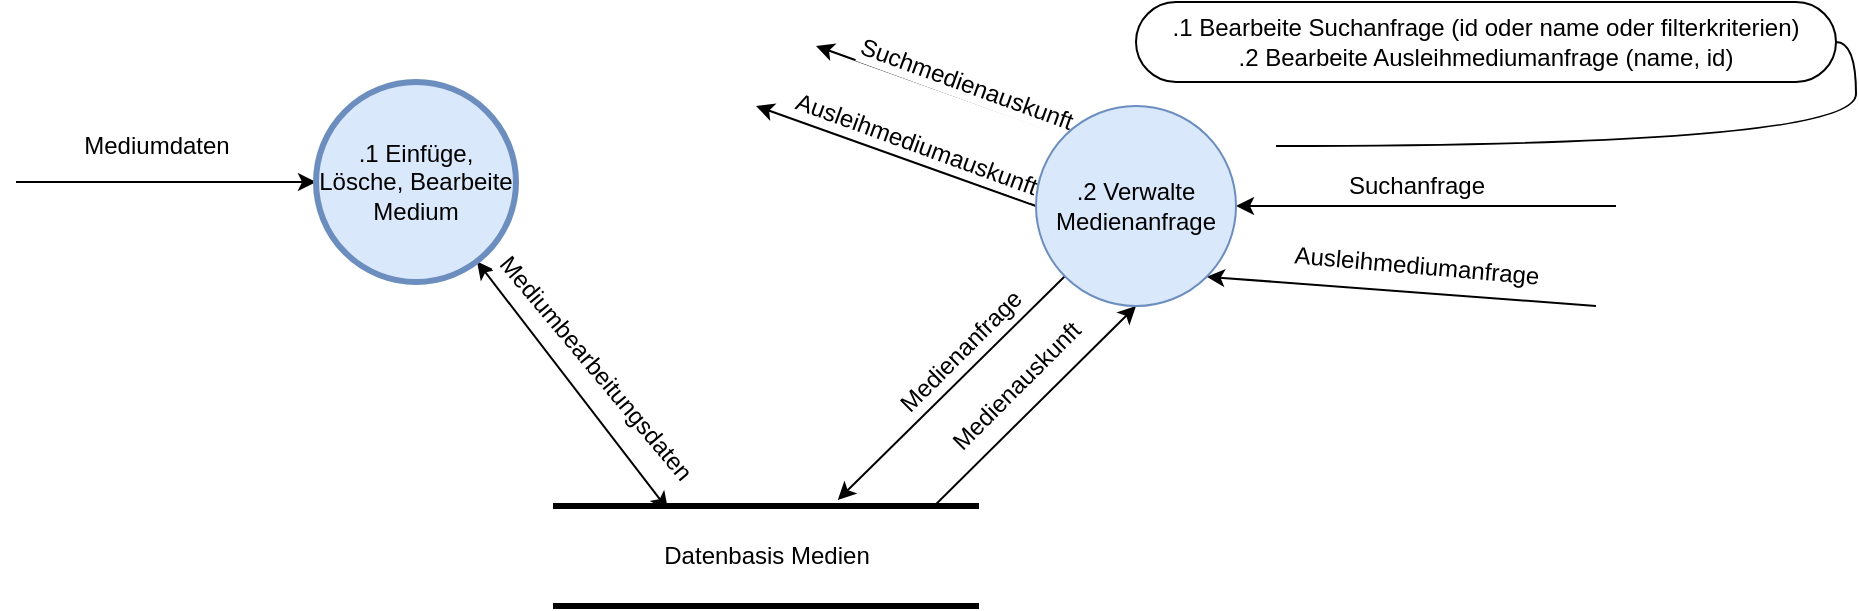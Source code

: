 <mxfile version="12.3.1" type="device" pages="1"><diagram id="OhtveZaxnsYeAy0jrxy9" name="Page-1"><mxGraphModel dx="1422" dy="713" grid="1" gridSize="10" guides="1" tooltips="1" connect="1" arrows="1" fold="1" page="1" pageScale="1" pageWidth="1169" pageHeight="827" math="0" shadow="0"><root><mxCell id="0"/><mxCell id="1" parent="0"/><mxCell id="cL-y6Toq04LQQbvoHR6i-7" style="rounded=0;orthogonalLoop=1;jettySize=auto;html=1;entryX=0.267;entryY=0.04;entryDx=0;entryDy=0;entryPerimeter=0;startArrow=classic;startFill=1;" edge="1" parent="1" source="cL-y6Toq04LQQbvoHR6i-1" target="cL-y6Toq04LQQbvoHR6i-2"><mxGeometry relative="1" as="geometry"/></mxCell><mxCell id="cL-y6Toq04LQQbvoHR6i-35" value="Mediumbearbeitungsdaten" style="text;html=1;align=center;verticalAlign=middle;resizable=0;points=[];;labelBackgroundColor=#ffffff;rotation=50;" vertex="1" connectable="0" parent="cL-y6Toq04LQQbvoHR6i-7"><mxGeometry x="-0.212" y="1" relative="1" as="geometry"><mxPoint x="21" y="4" as="offset"/></mxGeometry></mxCell><mxCell id="cL-y6Toq04LQQbvoHR6i-33" style="edgeStyle=none;rounded=0;orthogonalLoop=1;jettySize=auto;html=1;startArrow=classic;startFill=1;endArrow=none;endFill=0;" edge="1" parent="1" source="cL-y6Toq04LQQbvoHR6i-1"><mxGeometry relative="1" as="geometry"><mxPoint x="220" y="218" as="targetPoint"/></mxGeometry></mxCell><mxCell id="cL-y6Toq04LQQbvoHR6i-34" value="Mediumdaten" style="text;html=1;align=center;verticalAlign=middle;resizable=0;points=[];;labelBackgroundColor=#ffffff;" vertex="1" connectable="0" parent="cL-y6Toq04LQQbvoHR6i-33"><mxGeometry x="0.467" y="1" relative="1" as="geometry"><mxPoint x="30" y="-19" as="offset"/></mxGeometry></mxCell><mxCell id="cL-y6Toq04LQQbvoHR6i-1" value=".1 Einfüge, Lösche, Bearbeite Medium" style="ellipse;whiteSpace=wrap;html=1;aspect=fixed;fillColor=#dae8fc;strokeColor=#6c8ebf;strokeWidth=3;" vertex="1" parent="1"><mxGeometry x="370" y="168" width="100" height="100" as="geometry"/></mxCell><mxCell id="cL-y6Toq04LQQbvoHR6i-18" style="edgeStyle=none;rounded=0;orthogonalLoop=1;jettySize=auto;html=1;exitX=0.886;exitY=0.06;exitDx=0;exitDy=0;entryX=0.5;entryY=1;entryDx=0;entryDy=0;startArrow=none;startFill=0;exitPerimeter=0;" edge="1" parent="1" source="cL-y6Toq04LQQbvoHR6i-2" target="cL-y6Toq04LQQbvoHR6i-5"><mxGeometry relative="1" as="geometry"/></mxCell><mxCell id="cL-y6Toq04LQQbvoHR6i-20" value="Medienauskunft" style="text;html=1;align=center;verticalAlign=middle;resizable=0;points=[];;labelBackgroundColor=#ffffff;rotation=-45;" vertex="1" connectable="0" parent="cL-y6Toq04LQQbvoHR6i-18"><mxGeometry x="-0.441" y="-2" relative="1" as="geometry"><mxPoint x="13.5" y="-35.5" as="offset"/></mxGeometry></mxCell><mxCell id="cL-y6Toq04LQQbvoHR6i-2" value="Datenbasis Medien" style="html=1;dashed=0;whitespace=wrap;shape=partialRectangle;right=0;left=0;fillColor=#FFFFFF;strokeColor=#000000;strokeWidth=3;" vertex="1" parent="1"><mxGeometry x="490" y="380" width="210" height="50" as="geometry"/></mxCell><mxCell id="cL-y6Toq04LQQbvoHR6i-17" style="edgeStyle=none;rounded=0;orthogonalLoop=1;jettySize=auto;html=1;entryX=0.671;entryY=-0.06;entryDx=0;entryDy=0;entryPerimeter=0;" edge="1" parent="1" source="cL-y6Toq04LQQbvoHR6i-5" target="cL-y6Toq04LQQbvoHR6i-2"><mxGeometry relative="1" as="geometry"/></mxCell><mxCell id="cL-y6Toq04LQQbvoHR6i-19" value="Medienanfrage" style="text;html=1;align=center;verticalAlign=middle;resizable=0;points=[];;labelBackgroundColor=#ffffff;rotation=-45;" vertex="1" connectable="0" parent="cL-y6Toq04LQQbvoHR6i-17"><mxGeometry x="-0.3" y="1" relative="1" as="geometry"><mxPoint x="-13.5" y="-2.5" as="offset"/></mxGeometry></mxCell><mxCell id="cL-y6Toq04LQQbvoHR6i-23" style="edgeStyle=none;rounded=0;orthogonalLoop=1;jettySize=auto;html=1;exitX=1;exitY=0.5;exitDx=0;exitDy=0;startArrow=classic;startFill=1;endArrow=none;endFill=0;" edge="1" parent="1" source="cL-y6Toq04LQQbvoHR6i-5"><mxGeometry relative="1" as="geometry"><mxPoint x="1020" y="230" as="targetPoint"/></mxGeometry></mxCell><mxCell id="cL-y6Toq04LQQbvoHR6i-24" value="Suchanfrage" style="text;html=1;align=center;verticalAlign=middle;resizable=0;points=[];;labelBackgroundColor=#ffffff;" vertex="1" connectable="0" parent="cL-y6Toq04LQQbvoHR6i-23"><mxGeometry x="-0.274" y="-1" relative="1" as="geometry"><mxPoint x="21" y="-11" as="offset"/></mxGeometry></mxCell><mxCell id="cL-y6Toq04LQQbvoHR6i-25" style="edgeStyle=none;rounded=0;orthogonalLoop=1;jettySize=auto;html=1;exitX=1;exitY=1;exitDx=0;exitDy=0;startArrow=classic;startFill=1;endArrow=none;endFill=0;" edge="1" parent="1" source="cL-y6Toq04LQQbvoHR6i-5"><mxGeometry relative="1" as="geometry"><mxPoint x="1010" y="280" as="targetPoint"/></mxGeometry></mxCell><mxCell id="cL-y6Toq04LQQbvoHR6i-27" value="Ausleihmediumanfrage" style="text;html=1;align=center;verticalAlign=middle;resizable=0;points=[];;labelBackgroundColor=#ffffff;rotation=5;" vertex="1" connectable="0" parent="cL-y6Toq04LQQbvoHR6i-25"><mxGeometry x="-0.356" y="-1" relative="1" as="geometry"><mxPoint x="42" y="-11" as="offset"/></mxGeometry></mxCell><mxCell id="cL-y6Toq04LQQbvoHR6i-28" style="edgeStyle=none;rounded=0;orthogonalLoop=1;jettySize=auto;html=1;exitX=0;exitY=0;exitDx=0;exitDy=0;startArrow=none;startFill=0;endArrow=classic;endFill=1;" edge="1" parent="1" source="cL-y6Toq04LQQbvoHR6i-5"><mxGeometry relative="1" as="geometry"><mxPoint x="620" y="150" as="targetPoint"/></mxGeometry></mxCell><mxCell id="cL-y6Toq04LQQbvoHR6i-31" value="Suchmedienauskunft" style="text;html=1;align=center;verticalAlign=middle;resizable=0;points=[];;labelBackgroundColor=#ffffff;rotation=20;" vertex="1" connectable="0" parent="cL-y6Toq04LQQbvoHR6i-28"><mxGeometry x="-0.53" y="-1" relative="1" as="geometry"><mxPoint x="-21" y="-14.5" as="offset"/></mxGeometry></mxCell><mxCell id="cL-y6Toq04LQQbvoHR6i-30" style="edgeStyle=none;rounded=0;orthogonalLoop=1;jettySize=auto;html=1;exitX=0;exitY=0.5;exitDx=0;exitDy=0;startArrow=none;startFill=0;endArrow=classic;endFill=1;" edge="1" parent="1" source="cL-y6Toq04LQQbvoHR6i-5"><mxGeometry relative="1" as="geometry"><mxPoint x="590" y="180" as="targetPoint"/></mxGeometry></mxCell><mxCell id="cL-y6Toq04LQQbvoHR6i-32" value="Ausleihmediumauskunft" style="text;html=1;align=center;verticalAlign=middle;resizable=0;points=[];;labelBackgroundColor=#ffffff;rotation=20;" vertex="1" connectable="0" parent="cL-y6Toq04LQQbvoHR6i-30"><mxGeometry x="0.42" y="3" relative="1" as="geometry"><mxPoint x="40" y="1" as="offset"/></mxGeometry></mxCell><mxCell id="cL-y6Toq04LQQbvoHR6i-5" value=".2 Verwalte Medienanfrage" style="ellipse;whiteSpace=wrap;html=1;aspect=fixed;fillColor=#dae8fc;strokeColor=#6c8ebf;strokeWidth=1;" vertex="1" parent="1"><mxGeometry x="730" y="180" width="100" height="100" as="geometry"/></mxCell><mxCell id="cL-y6Toq04LQQbvoHR6i-21" value=".1 Bearbeite Suchanfrage (id oder name oder filterkriterien)&lt;br&gt;.2 Bearbeite Ausleihmediumanfrage (name, id)" style="whiteSpace=wrap;html=1;rounded=1;arcSize=50;align=center;verticalAlign=middle;container=1;recursiveResize=0;strokeWidth=1;autosize=1;spacing=4;treeFolding=1;treeMoving=1;" vertex="1" parent="1"><mxGeometry x="780" y="128" width="350" height="40" as="geometry"/></mxCell><mxCell id="cL-y6Toq04LQQbvoHR6i-22" value="" style="edgeStyle=entityRelationEdgeStyle;startArrow=none;endArrow=none;segment=10;curved=1;" edge="1" target="cL-y6Toq04LQQbvoHR6i-21" parent="1"><mxGeometry relative="1" as="geometry"><mxPoint x="850" y="200" as="sourcePoint"/></mxGeometry></mxCell></root></mxGraphModel></diagram></mxfile>